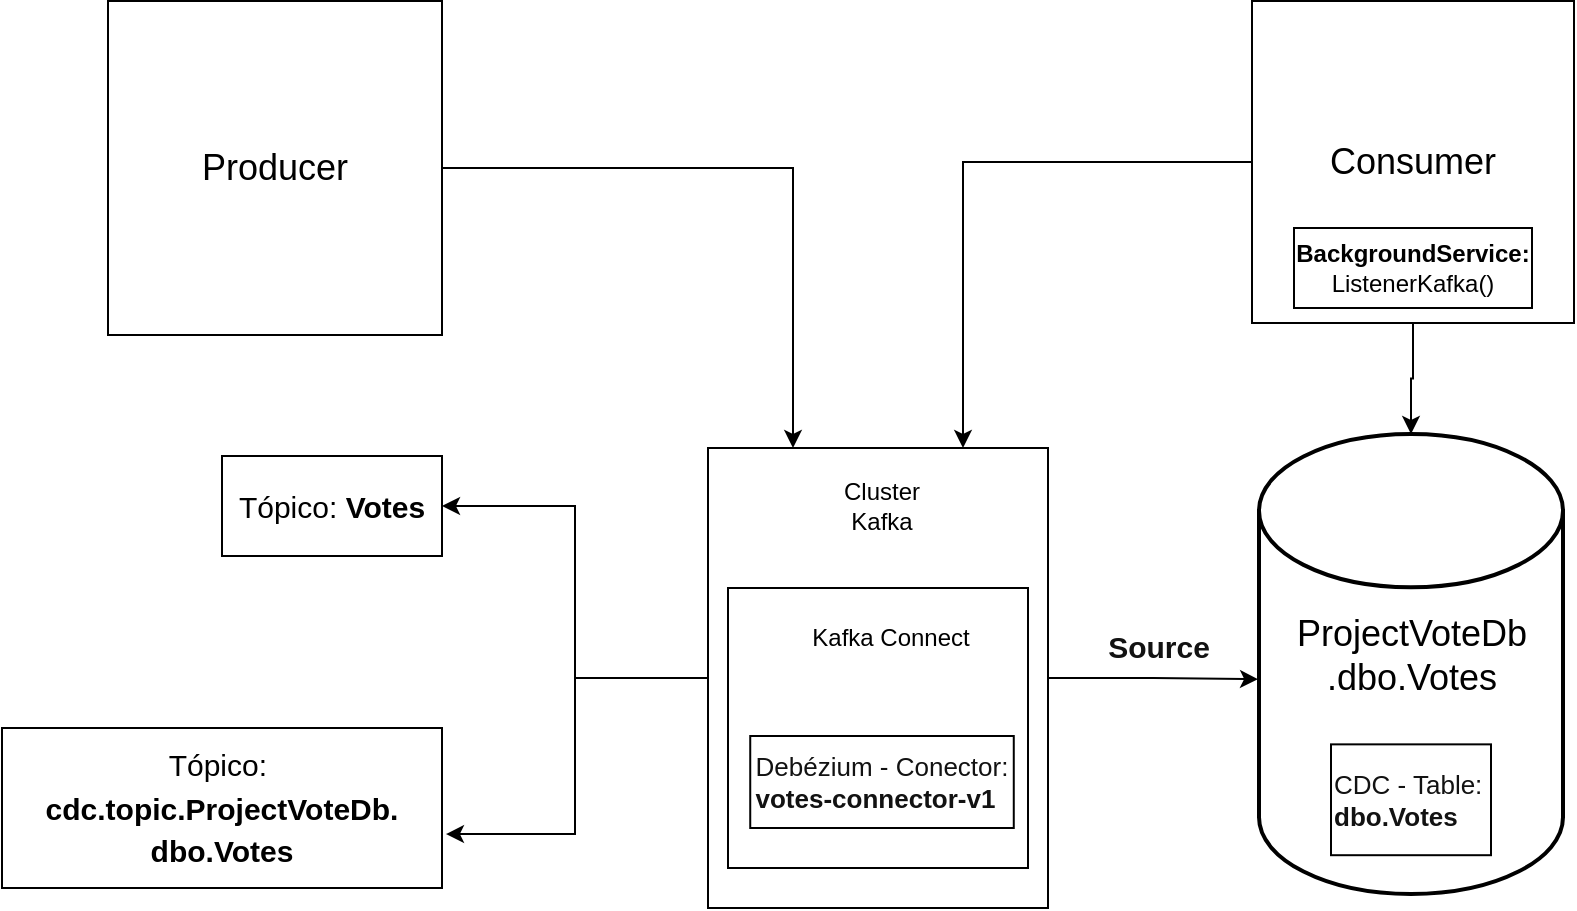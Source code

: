 <mxfile version="20.6.2" type="device"><diagram id="QhPYtajnpxwink_OWYmM" name="Página-1"><mxGraphModel dx="1185" dy="729" grid="1" gridSize="10" guides="1" tooltips="1" connect="1" arrows="1" fold="1" page="1" pageScale="1" pageWidth="1169" pageHeight="827" math="0" shadow="0"><root><mxCell id="0"/><mxCell id="1" parent="0"/><mxCell id="qoV1ZAHYXGu4GSRVL2Kt-19" style="edgeStyle=orthogonalEdgeStyle;rounded=0;orthogonalLoop=1;jettySize=auto;html=1;entryX=0.25;entryY=0;entryDx=0;entryDy=0;fontSize=15;fontColor=#121212;" parent="1" source="qoV1ZAHYXGu4GSRVL2Kt-1" target="qoV1ZAHYXGu4GSRVL2Kt-11" edge="1"><mxGeometry relative="1" as="geometry"/></mxCell><mxCell id="qoV1ZAHYXGu4GSRVL2Kt-1" value="&lt;font style=&quot;font-size: 18px;&quot;&gt;Producer&lt;/font&gt;" style="whiteSpace=wrap;html=1;aspect=fixed;" parent="1" vertex="1"><mxGeometry x="220" y="106.5" width="167" height="167" as="geometry"/></mxCell><mxCell id="qoV1ZAHYXGu4GSRVL2Kt-7" style="edgeStyle=orthogonalEdgeStyle;rounded=0;orthogonalLoop=1;jettySize=auto;html=1;fontSize=18;" parent="1" source="qoV1ZAHYXGu4GSRVL2Kt-4" target="qoV1ZAHYXGu4GSRVL2Kt-6" edge="1"><mxGeometry relative="1" as="geometry"/></mxCell><mxCell id="qoV1ZAHYXGu4GSRVL2Kt-14" style="edgeStyle=orthogonalEdgeStyle;rounded=0;orthogonalLoop=1;jettySize=auto;html=1;entryX=0.75;entryY=0;entryDx=0;entryDy=0;fontSize=15;" parent="1" source="qoV1ZAHYXGu4GSRVL2Kt-4" target="qoV1ZAHYXGu4GSRVL2Kt-11" edge="1"><mxGeometry relative="1" as="geometry"><Array as="points"><mxPoint x="648" y="187"/></Array></mxGeometry></mxCell><mxCell id="qoV1ZAHYXGu4GSRVL2Kt-4" value="&lt;font style=&quot;font-size: 18px;&quot;&gt;Consumer&lt;/font&gt;" style="whiteSpace=wrap;html=1;aspect=fixed;" parent="1" vertex="1"><mxGeometry x="792" y="106.5" width="161" height="161" as="geometry"/></mxCell><mxCell id="qoV1ZAHYXGu4GSRVL2Kt-17" style="edgeStyle=orthogonalEdgeStyle;rounded=0;orthogonalLoop=1;jettySize=auto;html=1;fontSize=15;fontColor=#121212;exitX=0;exitY=0.5;exitDx=0;exitDy=0;" parent="1" source="qoV1ZAHYXGu4GSRVL2Kt-11" target="qoV1ZAHYXGu4GSRVL2Kt-15" edge="1"><mxGeometry relative="1" as="geometry"/></mxCell><mxCell id="qoV1ZAHYXGu4GSRVL2Kt-21" style="edgeStyle=orthogonalEdgeStyle;rounded=0;orthogonalLoop=1;jettySize=auto;html=1;entryX=1.009;entryY=0.663;entryDx=0;entryDy=0;entryPerimeter=0;fontSize=15;fontColor=#121212;" parent="1" source="qoV1ZAHYXGu4GSRVL2Kt-11" target="qoV1ZAHYXGu4GSRVL2Kt-20" edge="1"><mxGeometry relative="1" as="geometry"/></mxCell><mxCell id="HPDGMmuq472vpZCSF0fe-7" style="edgeStyle=orthogonalEdgeStyle;rounded=0;orthogonalLoop=1;jettySize=auto;html=1;entryX=-0.003;entryY=0.533;entryDx=0;entryDy=0;entryPerimeter=0;" edge="1" parent="1" source="qoV1ZAHYXGu4GSRVL2Kt-11" target="qoV1ZAHYXGu4GSRVL2Kt-6"><mxGeometry relative="1" as="geometry"/></mxCell><mxCell id="qoV1ZAHYXGu4GSRVL2Kt-11" value="" style="rounded=0;whiteSpace=wrap;html=1;fontSize=18;" parent="1" vertex="1"><mxGeometry x="520" y="330" width="170" height="230" as="geometry"/></mxCell><mxCell id="qoV1ZAHYXGu4GSRVL2Kt-15" value="&lt;font style=&quot;font-size: 15px;&quot;&gt;Tópico: &lt;b&gt;Votes&lt;/b&gt;&lt;/font&gt;" style="rounded=0;whiteSpace=wrap;html=1;fontSize=18;" parent="1" vertex="1"><mxGeometry x="277" y="334" width="110" height="50" as="geometry"/></mxCell><mxCell id="qoV1ZAHYXGu4GSRVL2Kt-20" value="&lt;font style=&quot;font-size: 15px;&quot;&gt;Tópico:&amp;nbsp;&lt;br&gt;&lt;/font&gt;&lt;span style=&quot;font-size: 15px;&quot;&gt;&lt;b&gt;cdc.topic.ProjectVoteDb.&lt;br&gt;dbo.Votes&lt;/b&gt;&lt;/span&gt;" style="rounded=0;whiteSpace=wrap;html=1;fontSize=18;" parent="1" vertex="1"><mxGeometry x="167" y="470" width="220" height="80" as="geometry"/></mxCell><mxCell id="qoV1ZAHYXGu4GSRVL2Kt-25" value="&lt;b&gt;Source&lt;/b&gt;" style="text;html=1;align=center;verticalAlign=middle;resizable=0;points=[];autosize=1;strokeColor=none;fillColor=none;fontSize=15;fontColor=#121212;" parent="1" vertex="1"><mxGeometry x="710" y="414" width="70" height="30" as="geometry"/></mxCell><mxCell id="86zuzKlDvjgjIR0vUEUV-4" value="&lt;b&gt;BackgroundService:&lt;/b&gt;&lt;br&gt;ListenerKafka()" style="whiteSpace=wrap;html=1;" parent="1" vertex="1"><mxGeometry x="813" y="220" width="119" height="40" as="geometry"/></mxCell><mxCell id="HPDGMmuq472vpZCSF0fe-3" value="Cluster Kafka" style="text;html=1;strokeColor=none;fillColor=none;align=center;verticalAlign=middle;whiteSpace=wrap;rounded=0;" vertex="1" parent="1"><mxGeometry x="577" y="344" width="60" height="30" as="geometry"/></mxCell><mxCell id="HPDGMmuq472vpZCSF0fe-1" value="&lt;p style=&quot;line-height: 100%;&quot;&gt;&lt;br&gt;&lt;/p&gt;" style="rounded=0;whiteSpace=wrap;html=1;" vertex="1" parent="1"><mxGeometry x="530" y="400" width="150" height="140" as="geometry"/></mxCell><mxCell id="86zuzKlDvjgjIR0vUEUV-8" value="&lt;div style=&quot;text-align: start;&quot;&gt;&lt;font color=&quot;#121212&quot;&gt;Debézium - Conector:&lt;/font&gt;&lt;/div&gt;&lt;div style=&quot;text-align: start;&quot;&gt;&lt;font color=&quot;#121212&quot;&gt;&lt;span style=&quot;background-color: initial;&quot;&gt;&lt;b&gt;votes-connector-v1&lt;/b&gt;&lt;/span&gt;&lt;/font&gt;&lt;/div&gt;" style="rounded=0;whiteSpace=wrap;html=1;fontSize=13;" parent="1" vertex="1"><mxGeometry x="541.118" y="474" width="131.765" height="46" as="geometry"/></mxCell><mxCell id="HPDGMmuq472vpZCSF0fe-2" value="Kafka Connect" style="text;html=1;strokeColor=none;fillColor=none;align=center;verticalAlign=middle;whiteSpace=wrap;rounded=0;" vertex="1" parent="1"><mxGeometry x="555.235" y="410" width="112.941" height="30" as="geometry"/></mxCell><mxCell id="HPDGMmuq472vpZCSF0fe-6" value="" style="group" vertex="1" connectable="0" parent="1"><mxGeometry x="795.5" y="323" width="152" height="230" as="geometry"/></mxCell><mxCell id="qoV1ZAHYXGu4GSRVL2Kt-6" value="" style="strokeWidth=2;html=1;shape=mxgraph.flowchart.database;whiteSpace=wrap;fontSize=18;" parent="HPDGMmuq472vpZCSF0fe-6" vertex="1"><mxGeometry width="152" height="230.0" as="geometry"/></mxCell><mxCell id="86zuzKlDvjgjIR0vUEUV-10" value="&lt;div style=&quot;text-align: start;&quot;&gt;&lt;font color=&quot;#121212&quot;&gt;CDC - Table: &lt;b&gt;dbo.Votes&lt;/b&gt;&lt;/font&gt;&lt;/div&gt;" style="rounded=0;whiteSpace=wrap;html=1;fontSize=13;" parent="HPDGMmuq472vpZCSF0fe-6" vertex="1"><mxGeometry x="36" y="155.181" width="80" height="55.422" as="geometry"/></mxCell><mxCell id="HPDGMmuq472vpZCSF0fe-5" value="&lt;br style=&quot;font-size: 18px;&quot;&gt;&lt;span style=&quot;font-size: 18px;&quot;&gt;ProjectVoteDb&lt;/span&gt;&lt;br style=&quot;font-size: 18px;&quot;&gt;&lt;span style=&quot;font-size: 18px;&quot;&gt;.dbo.Votes&lt;/span&gt;" style="text;html=1;strokeColor=none;fillColor=none;align=center;verticalAlign=middle;whiteSpace=wrap;rounded=0;" vertex="1" parent="HPDGMmuq472vpZCSF0fe-6"><mxGeometry x="46" y="83.133" width="60" height="41.566" as="geometry"/></mxCell></root></mxGraphModel></diagram></mxfile>